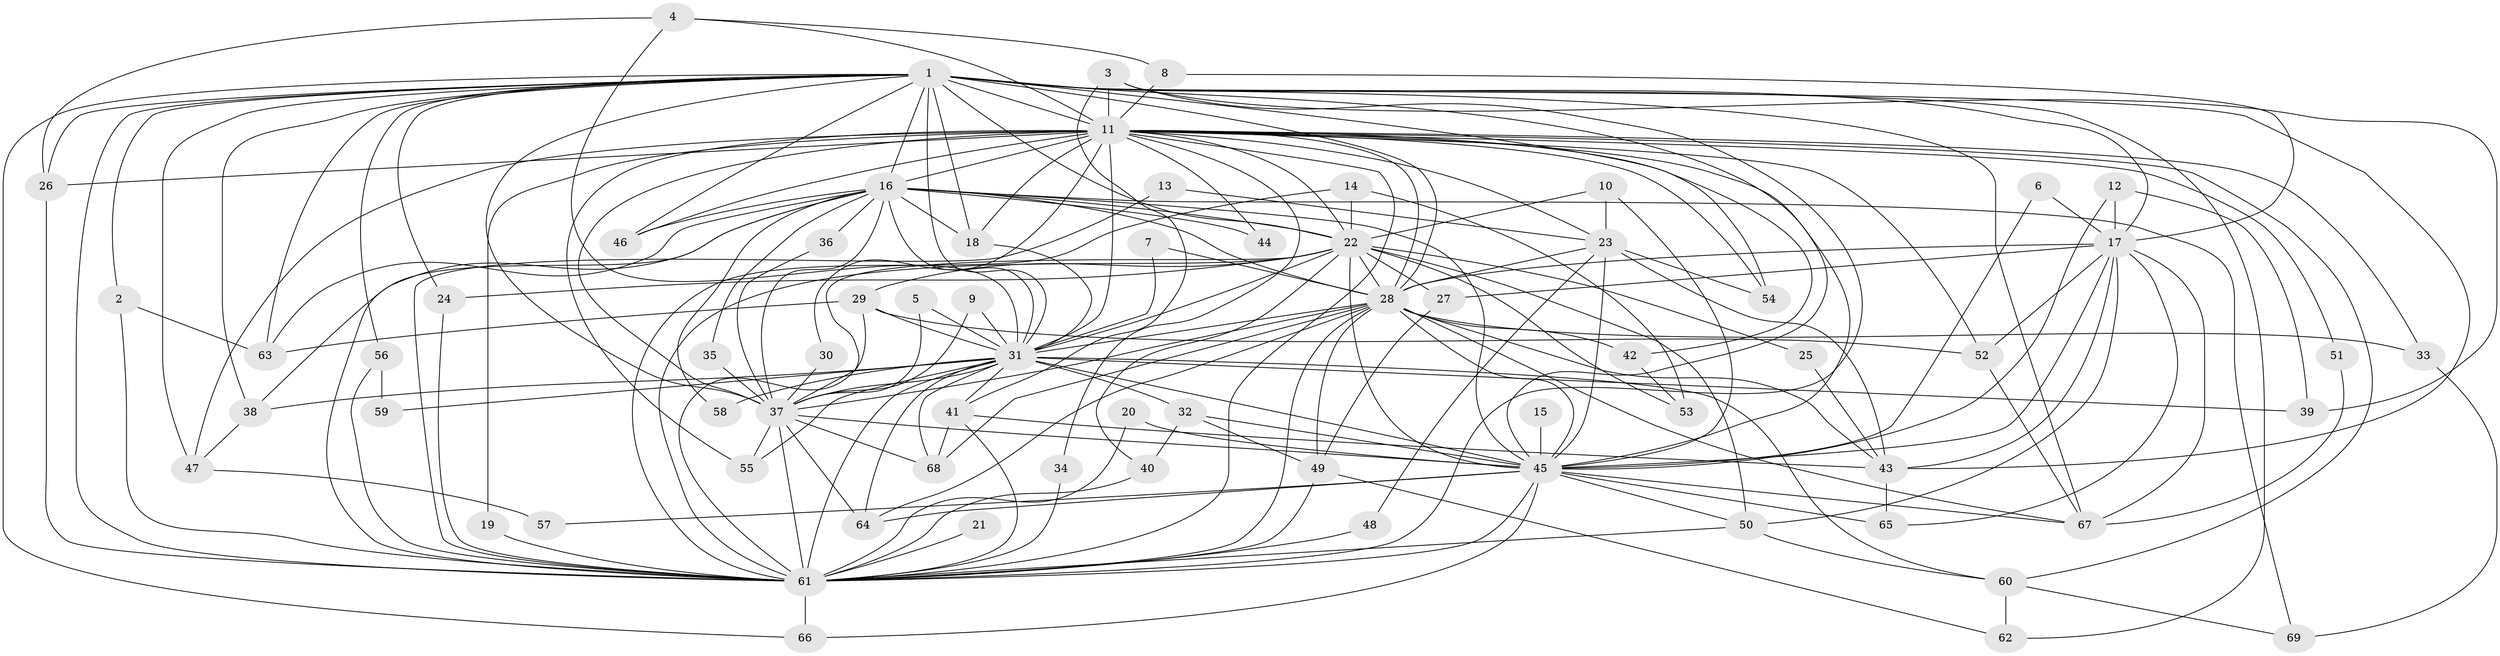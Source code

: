 // original degree distribution, {19: 0.0072992700729927005, 28: 0.0072992700729927005, 24: 0.0072992700729927005, 20: 0.0072992700729927005, 21: 0.014598540145985401, 38: 0.0072992700729927005, 17: 0.0072992700729927005, 32: 0.0072992700729927005, 29: 0.0072992700729927005, 3: 0.23357664233576642, 4: 0.0948905109489051, 12: 0.0072992700729927005, 9: 0.0072992700729927005, 2: 0.5401459854014599, 7: 0.0072992700729927005, 5: 0.0364963503649635}
// Generated by graph-tools (version 1.1) at 2025/36/03/04/25 23:36:20]
// undirected, 69 vertices, 195 edges
graph export_dot {
  node [color=gray90,style=filled];
  1;
  2;
  3;
  4;
  5;
  6;
  7;
  8;
  9;
  10;
  11;
  12;
  13;
  14;
  15;
  16;
  17;
  18;
  19;
  20;
  21;
  22;
  23;
  24;
  25;
  26;
  27;
  28;
  29;
  30;
  31;
  32;
  33;
  34;
  35;
  36;
  37;
  38;
  39;
  40;
  41;
  42;
  43;
  44;
  45;
  46;
  47;
  48;
  49;
  50;
  51;
  52;
  53;
  54;
  55;
  56;
  57;
  58;
  59;
  60;
  61;
  62;
  63;
  64;
  65;
  66;
  67;
  68;
  69;
  1 -- 2 [weight=1.0];
  1 -- 11 [weight=3.0];
  1 -- 16 [weight=2.0];
  1 -- 17 [weight=1.0];
  1 -- 18 [weight=1.0];
  1 -- 22 [weight=2.0];
  1 -- 24 [weight=1.0];
  1 -- 26 [weight=2.0];
  1 -- 28 [weight=3.0];
  1 -- 31 [weight=2.0];
  1 -- 37 [weight=2.0];
  1 -- 38 [weight=1.0];
  1 -- 43 [weight=1.0];
  1 -- 45 [weight=2.0];
  1 -- 46 [weight=1.0];
  1 -- 47 [weight=2.0];
  1 -- 54 [weight=1.0];
  1 -- 56 [weight=1.0];
  1 -- 61 [weight=2.0];
  1 -- 62 [weight=1.0];
  1 -- 63 [weight=1.0];
  1 -- 66 [weight=1.0];
  1 -- 67 [weight=1.0];
  2 -- 61 [weight=1.0];
  2 -- 63 [weight=1.0];
  3 -- 11 [weight=1.0];
  3 -- 39 [weight=1.0];
  3 -- 41 [weight=1.0];
  3 -- 61 [weight=1.0];
  4 -- 8 [weight=1.0];
  4 -- 11 [weight=1.0];
  4 -- 26 [weight=1.0];
  4 -- 31 [weight=1.0];
  5 -- 31 [weight=1.0];
  5 -- 37 [weight=1.0];
  6 -- 17 [weight=1.0];
  6 -- 45 [weight=2.0];
  7 -- 28 [weight=1.0];
  7 -- 31 [weight=1.0];
  8 -- 11 [weight=1.0];
  8 -- 17 [weight=1.0];
  9 -- 31 [weight=1.0];
  9 -- 37 [weight=1.0];
  10 -- 22 [weight=1.0];
  10 -- 23 [weight=1.0];
  10 -- 45 [weight=1.0];
  11 -- 16 [weight=4.0];
  11 -- 18 [weight=1.0];
  11 -- 19 [weight=1.0];
  11 -- 22 [weight=1.0];
  11 -- 23 [weight=1.0];
  11 -- 26 [weight=1.0];
  11 -- 28 [weight=2.0];
  11 -- 30 [weight=1.0];
  11 -- 31 [weight=2.0];
  11 -- 33 [weight=1.0];
  11 -- 34 [weight=1.0];
  11 -- 37 [weight=3.0];
  11 -- 42 [weight=1.0];
  11 -- 44 [weight=1.0];
  11 -- 45 [weight=1.0];
  11 -- 46 [weight=1.0];
  11 -- 47 [weight=1.0];
  11 -- 51 [weight=1.0];
  11 -- 52 [weight=1.0];
  11 -- 54 [weight=1.0];
  11 -- 55 [weight=1.0];
  11 -- 60 [weight=1.0];
  11 -- 61 [weight=2.0];
  12 -- 17 [weight=1.0];
  12 -- 39 [weight=1.0];
  12 -- 45 [weight=1.0];
  13 -- 23 [weight=1.0];
  13 -- 61 [weight=1.0];
  14 -- 22 [weight=1.0];
  14 -- 53 [weight=1.0];
  14 -- 61 [weight=2.0];
  15 -- 45 [weight=1.0];
  16 -- 18 [weight=1.0];
  16 -- 22 [weight=1.0];
  16 -- 28 [weight=1.0];
  16 -- 31 [weight=1.0];
  16 -- 35 [weight=1.0];
  16 -- 36 [weight=1.0];
  16 -- 37 [weight=1.0];
  16 -- 38 [weight=1.0];
  16 -- 44 [weight=1.0];
  16 -- 45 [weight=1.0];
  16 -- 46 [weight=1.0];
  16 -- 58 [weight=1.0];
  16 -- 61 [weight=1.0];
  16 -- 63 [weight=1.0];
  16 -- 69 [weight=1.0];
  17 -- 27 [weight=1.0];
  17 -- 28 [weight=1.0];
  17 -- 43 [weight=1.0];
  17 -- 45 [weight=1.0];
  17 -- 50 [weight=1.0];
  17 -- 52 [weight=1.0];
  17 -- 65 [weight=1.0];
  17 -- 67 [weight=1.0];
  18 -- 31 [weight=1.0];
  19 -- 61 [weight=1.0];
  20 -- 45 [weight=1.0];
  20 -- 61 [weight=1.0];
  21 -- 61 [weight=1.0];
  22 -- 24 [weight=1.0];
  22 -- 25 [weight=1.0];
  22 -- 27 [weight=1.0];
  22 -- 28 [weight=1.0];
  22 -- 29 [weight=1.0];
  22 -- 31 [weight=1.0];
  22 -- 37 [weight=1.0];
  22 -- 40 [weight=1.0];
  22 -- 45 [weight=2.0];
  22 -- 50 [weight=1.0];
  22 -- 53 [weight=1.0];
  22 -- 61 [weight=1.0];
  23 -- 28 [weight=1.0];
  23 -- 43 [weight=1.0];
  23 -- 45 [weight=2.0];
  23 -- 48 [weight=1.0];
  23 -- 54 [weight=1.0];
  24 -- 61 [weight=1.0];
  25 -- 43 [weight=1.0];
  26 -- 61 [weight=1.0];
  27 -- 49 [weight=1.0];
  28 -- 31 [weight=1.0];
  28 -- 33 [weight=1.0];
  28 -- 37 [weight=1.0];
  28 -- 42 [weight=1.0];
  28 -- 43 [weight=1.0];
  28 -- 45 [weight=2.0];
  28 -- 49 [weight=1.0];
  28 -- 61 [weight=2.0];
  28 -- 64 [weight=1.0];
  28 -- 67 [weight=1.0];
  28 -- 68 [weight=1.0];
  29 -- 31 [weight=1.0];
  29 -- 52 [weight=1.0];
  29 -- 61 [weight=1.0];
  29 -- 63 [weight=1.0];
  30 -- 37 [weight=1.0];
  31 -- 32 [weight=1.0];
  31 -- 37 [weight=2.0];
  31 -- 38 [weight=1.0];
  31 -- 39 [weight=1.0];
  31 -- 41 [weight=1.0];
  31 -- 45 [weight=1.0];
  31 -- 55 [weight=1.0];
  31 -- 58 [weight=1.0];
  31 -- 59 [weight=1.0];
  31 -- 60 [weight=1.0];
  31 -- 61 [weight=1.0];
  31 -- 64 [weight=1.0];
  31 -- 68 [weight=1.0];
  32 -- 40 [weight=1.0];
  32 -- 45 [weight=1.0];
  32 -- 49 [weight=1.0];
  33 -- 69 [weight=1.0];
  34 -- 61 [weight=1.0];
  35 -- 37 [weight=1.0];
  36 -- 37 [weight=1.0];
  37 -- 45 [weight=1.0];
  37 -- 55 [weight=2.0];
  37 -- 61 [weight=1.0];
  37 -- 64 [weight=1.0];
  37 -- 68 [weight=1.0];
  38 -- 47 [weight=1.0];
  40 -- 61 [weight=1.0];
  41 -- 43 [weight=1.0];
  41 -- 61 [weight=1.0];
  41 -- 68 [weight=1.0];
  42 -- 53 [weight=1.0];
  43 -- 65 [weight=1.0];
  45 -- 50 [weight=1.0];
  45 -- 57 [weight=1.0];
  45 -- 61 [weight=1.0];
  45 -- 64 [weight=1.0];
  45 -- 65 [weight=1.0];
  45 -- 66 [weight=1.0];
  45 -- 67 [weight=1.0];
  47 -- 57 [weight=1.0];
  48 -- 61 [weight=1.0];
  49 -- 61 [weight=1.0];
  49 -- 62 [weight=1.0];
  50 -- 60 [weight=1.0];
  50 -- 61 [weight=1.0];
  51 -- 67 [weight=1.0];
  52 -- 67 [weight=1.0];
  56 -- 59 [weight=1.0];
  56 -- 61 [weight=2.0];
  60 -- 62 [weight=1.0];
  60 -- 69 [weight=1.0];
  61 -- 66 [weight=1.0];
}
